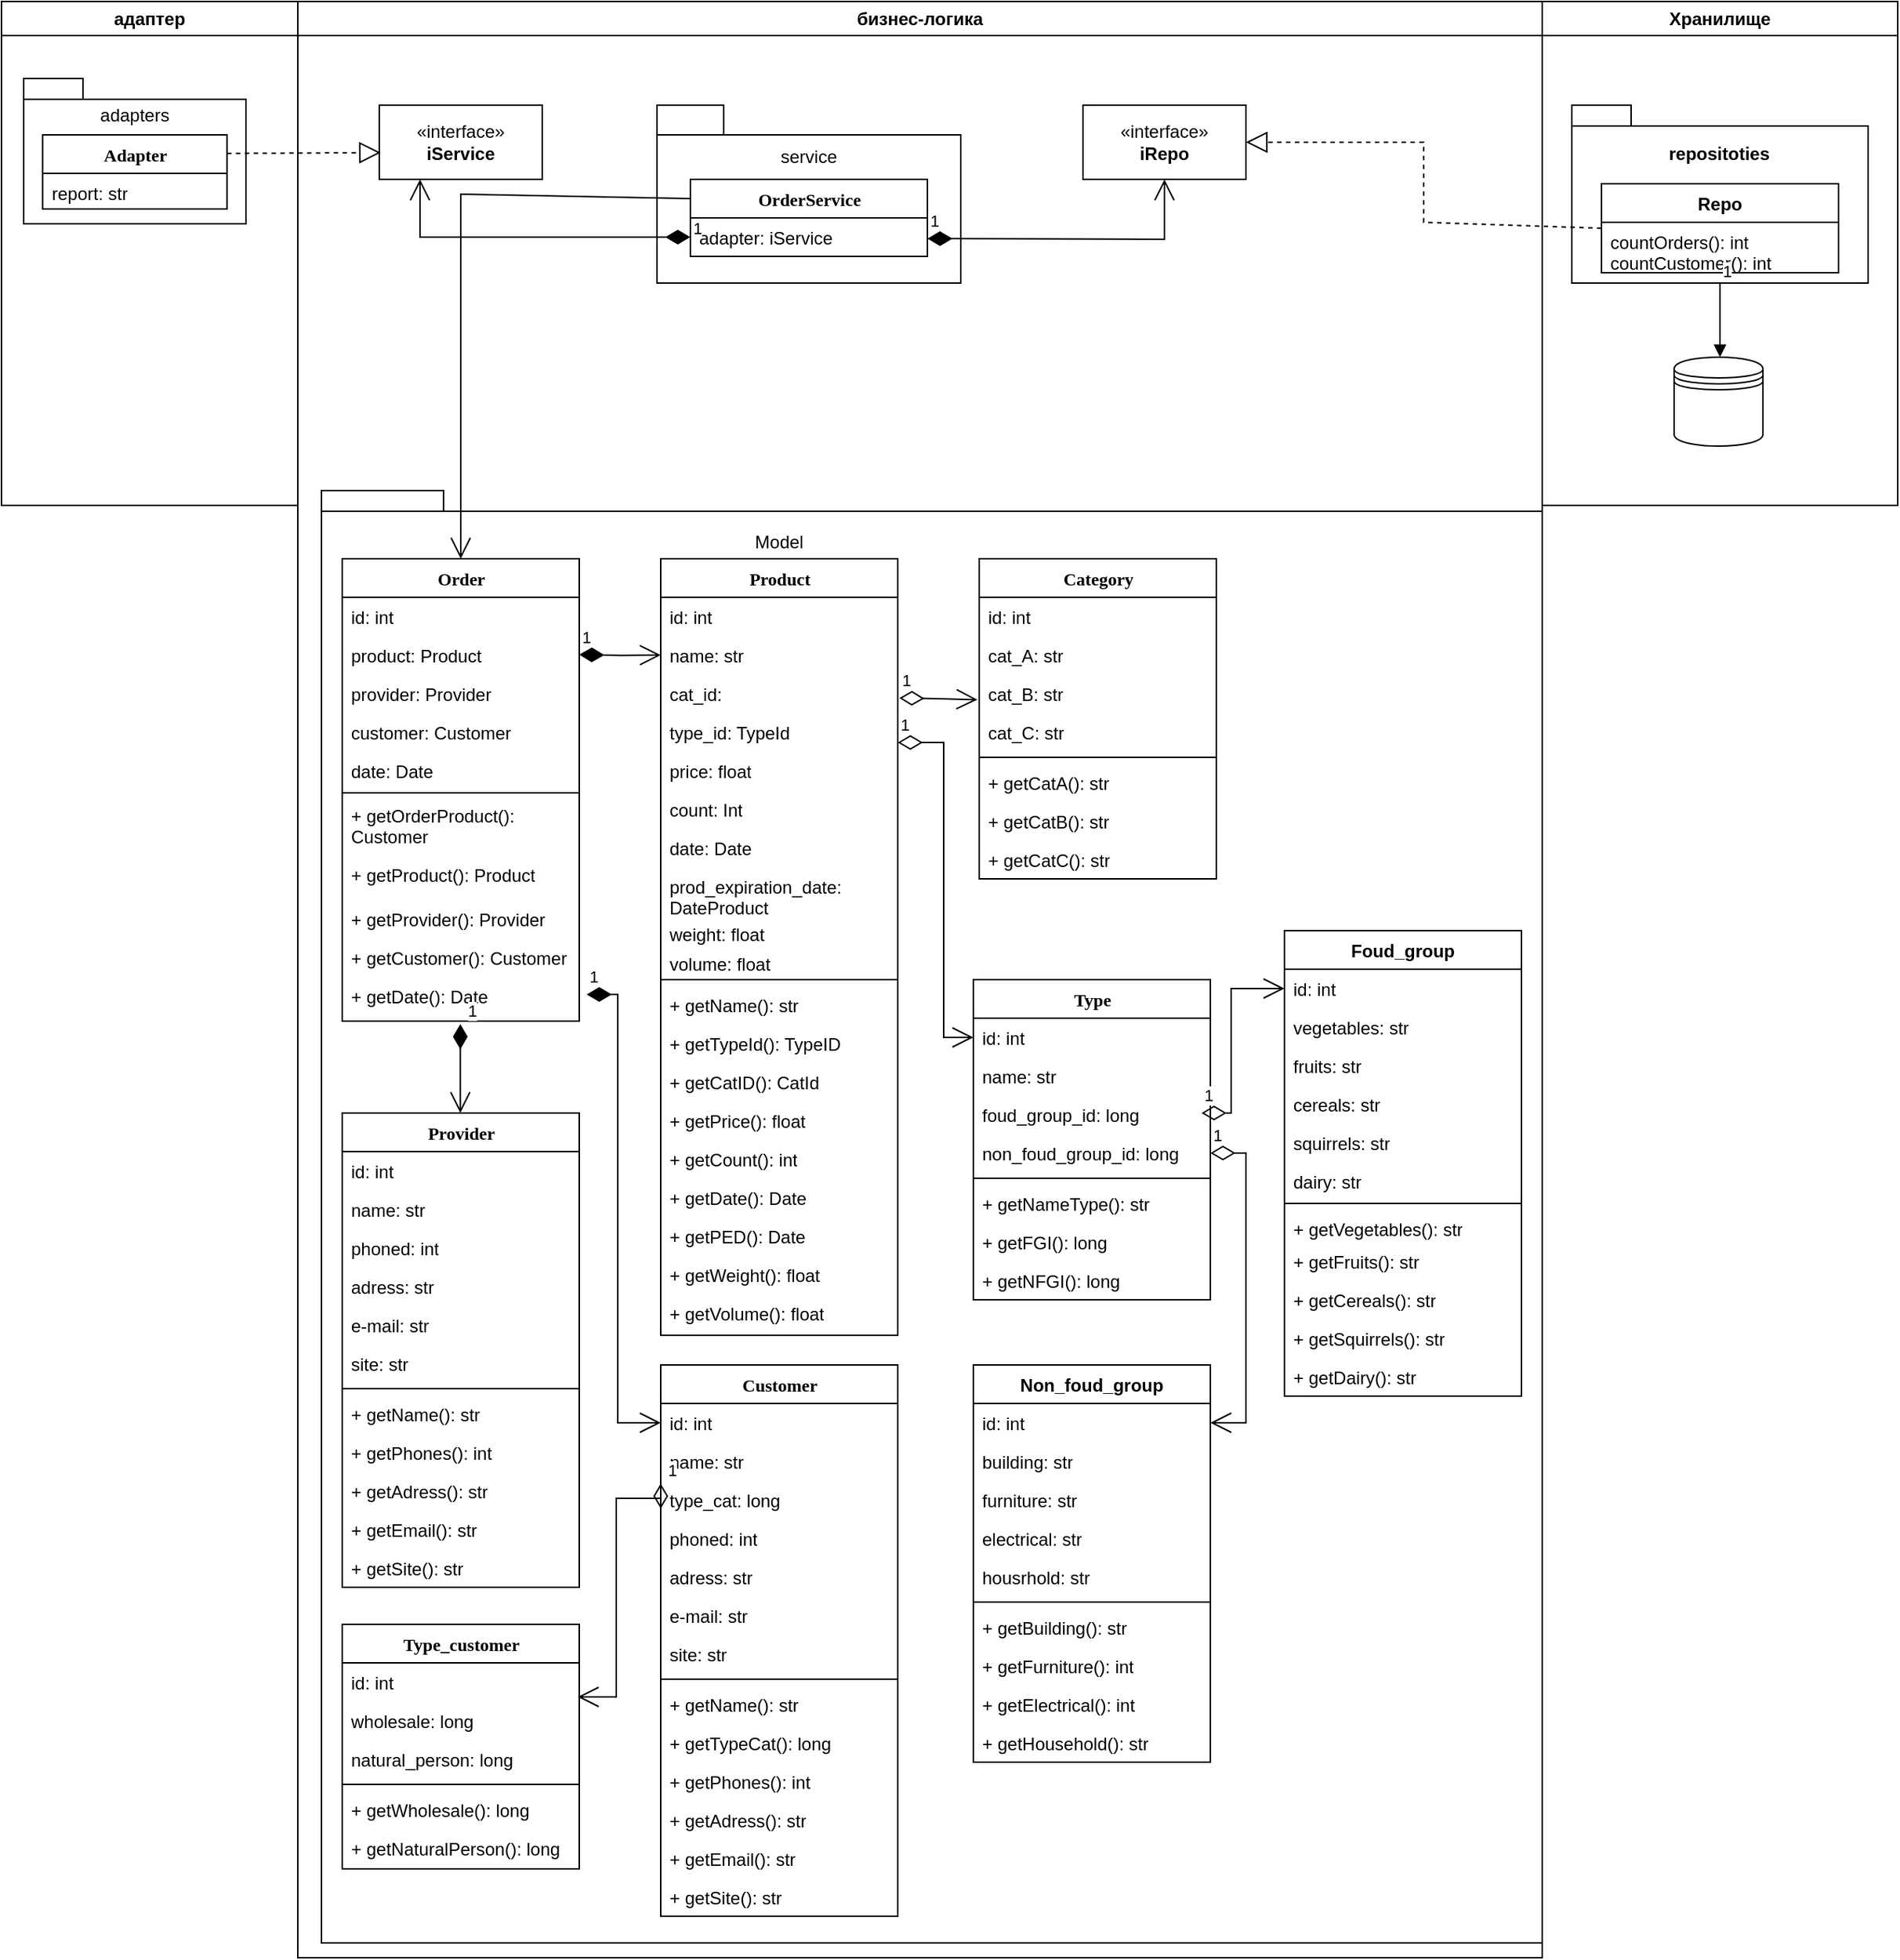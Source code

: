 <mxfile version="21.6.8" type="device">
  <diagram name="Page-1" id="e7e014a7-5840-1c2e-5031-d8a46d1fe8dd">
    <mxGraphModel dx="1674" dy="854" grid="1" gridSize="10" guides="1" tooltips="1" connect="1" arrows="1" fold="1" page="1" pageScale="1" pageWidth="1169" pageHeight="826" background="none" math="0" shadow="0">
      <root>
        <mxCell id="0" />
        <mxCell id="1" parent="0" />
        <mxCell id="3" value="бизнес-логика" style="swimlane;whiteSpace=wrap" parent="1" vertex="1">
          <mxGeometry x="250" y="290" width="840" height="1320" as="geometry" />
        </mxCell>
        <mxCell id="CCDiMU1Xzh_dTcWM6Mec-49" value="" style="shape=folder;fontStyle=1;spacingTop=10;tabWidth=45;tabHeight=20;tabPosition=left;html=1;whiteSpace=wrap;" parent="3" vertex="1">
          <mxGeometry x="242.5" y="70" width="205" height="120" as="geometry" />
        </mxCell>
        <mxCell id="9gTLiZTBdn7CNdjLMfYL-4" value="«interface»&lt;br&gt;&lt;b&gt;iService&lt;/b&gt;" style="html=1;whiteSpace=wrap;" parent="3" vertex="1">
          <mxGeometry x="55" y="70" width="110" height="50" as="geometry" />
        </mxCell>
        <mxCell id="9gTLiZTBdn7CNdjLMfYL-5" value="«interface»&lt;br&gt;&lt;b&gt;iRepo&lt;/b&gt;" style="html=1;whiteSpace=wrap;" parent="3" vertex="1">
          <mxGeometry x="530" y="70" width="110" height="50" as="geometry" />
        </mxCell>
        <mxCell id="9gTLiZTBdn7CNdjLMfYL-6" value="service" style="text;html=1;strokeColor=none;fillColor=none;align=center;verticalAlign=middle;whiteSpace=wrap;rounded=0;" parent="3" vertex="1">
          <mxGeometry x="315" y="90" width="60" height="30" as="geometry" />
        </mxCell>
        <mxCell id="9gTLiZTBdn7CNdjLMfYL-7" value="OrderService" style="swimlane;html=1;fontStyle=1;align=center;verticalAlign=top;childLayout=stackLayout;horizontal=1;startSize=26;horizontalStack=0;resizeParent=1;resizeLast=0;collapsible=1;marginBottom=0;swimlaneFillColor=#ffffff;rounded=0;shadow=0;comic=0;labelBackgroundColor=none;strokeWidth=1;fillColor=none;fontFamily=Verdana;fontSize=12" parent="3" vertex="1">
          <mxGeometry x="265" y="120" width="160" height="52" as="geometry" />
        </mxCell>
        <mxCell id="9gTLiZTBdn7CNdjLMfYL-8" value="adapter: iService" style="text;html=1;strokeColor=none;fillColor=none;align=left;verticalAlign=top;spacingLeft=4;spacingRight=4;whiteSpace=wrap;overflow=hidden;rotatable=0;points=[[0,0.5],[1,0.5]];portConstraint=eastwest;" parent="9gTLiZTBdn7CNdjLMfYL-7" vertex="1">
          <mxGeometry y="26" width="160" height="26" as="geometry" />
        </mxCell>
        <mxCell id="9gTLiZTBdn7CNdjLMfYL-23" value="+ method(type): type" style="text;html=1;strokeColor=none;fillColor=none;align=left;verticalAlign=top;spacingLeft=4;spacingRight=4;whiteSpace=wrap;overflow=hidden;rotatable=0;points=[[0,0.5],[1,0.5]];portConstraint=eastwest;" parent="3" vertex="1">
          <mxGeometry x="130" y="670.0" width="160" height="26" as="geometry" />
        </mxCell>
        <mxCell id="9gTLiZTBdn7CNdjLMfYL-26" value="+ method(type): type" style="text;html=1;strokeColor=none;fillColor=none;align=left;verticalAlign=top;spacingLeft=4;spacingRight=4;whiteSpace=wrap;overflow=hidden;rotatable=0;points=[[0,0.5],[1,0.5]];portConstraint=eastwest;" parent="3" vertex="1">
          <mxGeometry x="242.5" y="680.0" width="160" height="26" as="geometry" />
        </mxCell>
        <mxCell id="9gTLiZTBdn7CNdjLMfYL-33" value="" style="shape=folder;fontStyle=1;spacingTop=10;tabWidth=40;tabHeight=14;tabPosition=left;html=1;whiteSpace=wrap;" parent="3" vertex="1">
          <mxGeometry x="16" y="330" width="824" height="980" as="geometry" />
        </mxCell>
        <mxCell id="9gTLiZTBdn7CNdjLMfYL-34" value="Model" style="text;html=1;strokeColor=none;fillColor=none;align=center;verticalAlign=middle;whiteSpace=wrap;rounded=0;" parent="3" vertex="1">
          <mxGeometry x="295" y="350" width="60" height="30" as="geometry" />
        </mxCell>
        <mxCell id="9gTLiZTBdn7CNdjLMfYL-17" value="Order" style="swimlane;html=1;fontStyle=1;align=center;verticalAlign=top;childLayout=stackLayout;horizontal=1;startSize=26;horizontalStack=0;resizeParent=1;resizeLast=0;collapsible=1;marginBottom=0;swimlaneFillColor=#ffffff;rounded=0;shadow=0;comic=0;labelBackgroundColor=none;strokeWidth=1;fillColor=none;fontFamily=Verdana;fontSize=12" parent="3" vertex="1">
          <mxGeometry x="30" y="376" width="160" height="312" as="geometry" />
        </mxCell>
        <mxCell id="9gTLiZTBdn7CNdjLMfYL-18" value="id: int" style="text;html=1;strokeColor=none;fillColor=none;align=left;verticalAlign=top;spacingLeft=4;spacingRight=4;whiteSpace=wrap;overflow=hidden;rotatable=0;points=[[0,0.5],[1,0.5]];portConstraint=eastwest;" parent="9gTLiZTBdn7CNdjLMfYL-17" vertex="1">
          <mxGeometry y="26" width="160" height="26" as="geometry" />
        </mxCell>
        <mxCell id="9gTLiZTBdn7CNdjLMfYL-19" value="product: Product" style="text;html=1;strokeColor=none;fillColor=none;align=left;verticalAlign=top;spacingLeft=4;spacingRight=4;whiteSpace=wrap;overflow=hidden;rotatable=0;points=[[0,0.5],[1,0.5]];portConstraint=eastwest;" parent="9gTLiZTBdn7CNdjLMfYL-17" vertex="1">
          <mxGeometry y="52" width="160" height="26" as="geometry" />
        </mxCell>
        <mxCell id="9gTLiZTBdn7CNdjLMfYL-20" value="provider: Provider" style="text;html=1;strokeColor=none;fillColor=none;align=left;verticalAlign=top;spacingLeft=4;spacingRight=4;whiteSpace=wrap;overflow=hidden;rotatable=0;points=[[0,0.5],[1,0.5]];portConstraint=eastwest;" parent="9gTLiZTBdn7CNdjLMfYL-17" vertex="1">
          <mxGeometry y="78" width="160" height="26" as="geometry" />
        </mxCell>
        <mxCell id="9gTLiZTBdn7CNdjLMfYL-21" value="customer: Customer" style="text;html=1;strokeColor=none;fillColor=none;align=left;verticalAlign=top;spacingLeft=4;spacingRight=4;whiteSpace=wrap;overflow=hidden;rotatable=0;points=[[0,0.5],[1,0.5]];portConstraint=eastwest;" parent="9gTLiZTBdn7CNdjLMfYL-17" vertex="1">
          <mxGeometry y="104" width="160" height="26" as="geometry" />
        </mxCell>
        <mxCell id="9gTLiZTBdn7CNdjLMfYL-24" value="date: Date" style="text;html=1;strokeColor=none;fillColor=none;align=left;verticalAlign=top;spacingLeft=4;spacingRight=4;whiteSpace=wrap;overflow=hidden;rotatable=0;points=[[0,0.5],[1,0.5]];portConstraint=eastwest;" parent="9gTLiZTBdn7CNdjLMfYL-17" vertex="1">
          <mxGeometry y="130" width="160" height="26" as="geometry" />
        </mxCell>
        <mxCell id="9gTLiZTBdn7CNdjLMfYL-22" value="" style="line;html=1;strokeWidth=1;fillColor=none;align=left;verticalAlign=middle;spacingTop=-1;spacingLeft=3;spacingRight=3;rotatable=0;labelPosition=right;points=[];portConstraint=eastwest;" parent="9gTLiZTBdn7CNdjLMfYL-17" vertex="1">
          <mxGeometry y="156" width="160" height="4" as="geometry" />
        </mxCell>
        <mxCell id="9gTLiZTBdn7CNdjLMfYL-25" value="+ getOrderProduct(): Customer" style="text;html=1;strokeColor=none;fillColor=none;align=left;verticalAlign=top;spacingLeft=4;spacingRight=4;whiteSpace=wrap;overflow=hidden;rotatable=0;points=[[0,0.5],[1,0.5]];portConstraint=eastwest;" parent="9gTLiZTBdn7CNdjLMfYL-17" vertex="1">
          <mxGeometry y="160" width="160" height="40" as="geometry" />
        </mxCell>
        <mxCell id="9gTLiZTBdn7CNdjLMfYL-30" value="+ getProduct(): Product" style="text;html=1;strokeColor=none;fillColor=none;align=left;verticalAlign=top;spacingLeft=4;spacingRight=4;whiteSpace=wrap;overflow=hidden;rotatable=0;points=[[0,0.5],[1,0.5]];portConstraint=eastwest;" parent="9gTLiZTBdn7CNdjLMfYL-17" vertex="1">
          <mxGeometry y="200" width="160" height="30" as="geometry" />
        </mxCell>
        <mxCell id="9gTLiZTBdn7CNdjLMfYL-61" value="+ getProvider(): Provider" style="text;html=1;strokeColor=none;fillColor=none;align=left;verticalAlign=top;spacingLeft=4;spacingRight=4;whiteSpace=wrap;overflow=hidden;rotatable=0;points=[[0,0.5],[1,0.5]];portConstraint=eastwest;" parent="9gTLiZTBdn7CNdjLMfYL-17" vertex="1">
          <mxGeometry y="230" width="160" height="26" as="geometry" />
        </mxCell>
        <mxCell id="9gTLiZTBdn7CNdjLMfYL-28" value="+ getCustomer(): Customer" style="text;html=1;strokeColor=none;fillColor=none;align=left;verticalAlign=top;spacingLeft=4;spacingRight=4;whiteSpace=wrap;overflow=hidden;rotatable=0;points=[[0,0.5],[1,0.5]];portConstraint=eastwest;" parent="9gTLiZTBdn7CNdjLMfYL-17" vertex="1">
          <mxGeometry y="256" width="160" height="26" as="geometry" />
        </mxCell>
        <mxCell id="9gTLiZTBdn7CNdjLMfYL-27" value="+ getDate(): Date" style="text;html=1;strokeColor=none;fillColor=none;align=left;verticalAlign=top;spacingLeft=4;spacingRight=4;whiteSpace=wrap;overflow=hidden;rotatable=0;points=[[0,0.5],[1,0.5]];portConstraint=eastwest;" parent="9gTLiZTBdn7CNdjLMfYL-17" vertex="1">
          <mxGeometry y="282" width="160" height="30" as="geometry" />
        </mxCell>
        <mxCell id="9gTLiZTBdn7CNdjLMfYL-35" value="Product" style="swimlane;html=1;fontStyle=1;align=center;verticalAlign=top;childLayout=stackLayout;horizontal=1;startSize=26;horizontalStack=0;resizeParent=1;resizeLast=0;collapsible=1;marginBottom=0;swimlaneFillColor=#ffffff;rounded=0;shadow=0;comic=0;labelBackgroundColor=none;strokeWidth=1;fillColor=none;fontFamily=Verdana;fontSize=12" parent="3" vertex="1">
          <mxGeometry x="245" y="376" width="160" height="524" as="geometry" />
        </mxCell>
        <mxCell id="9gTLiZTBdn7CNdjLMfYL-36" value="id: int" style="text;html=1;strokeColor=none;fillColor=none;align=left;verticalAlign=top;spacingLeft=4;spacingRight=4;whiteSpace=wrap;overflow=hidden;rotatable=0;points=[[0,0.5],[1,0.5]];portConstraint=eastwest;" parent="9gTLiZTBdn7CNdjLMfYL-35" vertex="1">
          <mxGeometry y="26" width="160" height="26" as="geometry" />
        </mxCell>
        <mxCell id="9gTLiZTBdn7CNdjLMfYL-37" value="name: str" style="text;html=1;strokeColor=none;fillColor=none;align=left;verticalAlign=top;spacingLeft=4;spacingRight=4;whiteSpace=wrap;overflow=hidden;rotatable=0;points=[[0,0.5],[1,0.5]];portConstraint=eastwest;" parent="9gTLiZTBdn7CNdjLMfYL-35" vertex="1">
          <mxGeometry y="52" width="160" height="26" as="geometry" />
        </mxCell>
        <mxCell id="9gTLiZTBdn7CNdjLMfYL-91" value="1" style="endArrow=open;html=1;endSize=12;startArrow=diamondThin;startSize=14;startFill=1;edgeStyle=orthogonalEdgeStyle;align=left;verticalAlign=bottom;rounded=0;entryX=0;entryY=0.5;entryDx=0;entryDy=0;" parent="9gTLiZTBdn7CNdjLMfYL-35" target="9gTLiZTBdn7CNdjLMfYL-37" edge="1">
          <mxGeometry x="-1" y="3" relative="1" as="geometry">
            <mxPoint x="-55" y="64.71" as="sourcePoint" />
            <mxPoint x="-5" y="64" as="targetPoint" />
          </mxGeometry>
        </mxCell>
        <mxCell id="9gTLiZTBdn7CNdjLMfYL-38" value="cat_id:&amp;nbsp;" style="text;html=1;strokeColor=none;fillColor=none;align=left;verticalAlign=top;spacingLeft=4;spacingRight=4;whiteSpace=wrap;overflow=hidden;rotatable=0;points=[[0,0.5],[1,0.5]];portConstraint=eastwest;" parent="9gTLiZTBdn7CNdjLMfYL-35" vertex="1">
          <mxGeometry y="78" width="160" height="26" as="geometry" />
        </mxCell>
        <mxCell id="9gTLiZTBdn7CNdjLMfYL-39" value="type_id: TypeId" style="text;html=1;strokeColor=none;fillColor=none;align=left;verticalAlign=top;spacingLeft=4;spacingRight=4;whiteSpace=wrap;overflow=hidden;rotatable=0;points=[[0,0.5],[1,0.5]];portConstraint=eastwest;" parent="9gTLiZTBdn7CNdjLMfYL-35" vertex="1">
          <mxGeometry y="104" width="160" height="26" as="geometry" />
        </mxCell>
        <mxCell id="9gTLiZTBdn7CNdjLMfYL-53" value="price: float" style="text;html=1;strokeColor=none;fillColor=none;align=left;verticalAlign=top;spacingLeft=4;spacingRight=4;whiteSpace=wrap;overflow=hidden;rotatable=0;points=[[0,0.5],[1,0.5]];portConstraint=eastwest;" parent="9gTLiZTBdn7CNdjLMfYL-35" vertex="1">
          <mxGeometry y="130" width="160" height="26" as="geometry" />
        </mxCell>
        <mxCell id="9gTLiZTBdn7CNdjLMfYL-52" value="count: Int" style="text;html=1;strokeColor=none;fillColor=none;align=left;verticalAlign=top;spacingLeft=4;spacingRight=4;whiteSpace=wrap;overflow=hidden;rotatable=0;points=[[0,0.5],[1,0.5]];portConstraint=eastwest;" parent="9gTLiZTBdn7CNdjLMfYL-35" vertex="1">
          <mxGeometry y="156" width="160" height="26" as="geometry" />
        </mxCell>
        <mxCell id="9gTLiZTBdn7CNdjLMfYL-51" value="date: Date" style="text;html=1;strokeColor=none;fillColor=none;align=left;verticalAlign=top;spacingLeft=4;spacingRight=4;whiteSpace=wrap;overflow=hidden;rotatable=0;points=[[0,0.5],[1,0.5]];portConstraint=eastwest;" parent="9gTLiZTBdn7CNdjLMfYL-35" vertex="1">
          <mxGeometry y="182" width="160" height="26" as="geometry" />
        </mxCell>
        <mxCell id="9gTLiZTBdn7CNdjLMfYL-50" value="prod_expiration_date: DateProduct" style="text;html=1;strokeColor=none;fillColor=none;align=left;verticalAlign=top;spacingLeft=4;spacingRight=4;whiteSpace=wrap;overflow=hidden;rotatable=0;points=[[0,0.5],[1,0.5]];portConstraint=eastwest;" parent="9gTLiZTBdn7CNdjLMfYL-35" vertex="1">
          <mxGeometry y="208" width="160" height="32" as="geometry" />
        </mxCell>
        <mxCell id="9gTLiZTBdn7CNdjLMfYL-49" value="weight: float" style="text;html=1;strokeColor=none;fillColor=none;align=left;verticalAlign=top;spacingLeft=4;spacingRight=4;whiteSpace=wrap;overflow=hidden;rotatable=0;points=[[0,0.5],[1,0.5]];portConstraint=eastwest;" parent="9gTLiZTBdn7CNdjLMfYL-35" vertex="1">
          <mxGeometry y="240" width="160" height="20" as="geometry" />
        </mxCell>
        <mxCell id="9gTLiZTBdn7CNdjLMfYL-48" value="volume: float" style="text;html=1;strokeColor=none;fillColor=none;align=left;verticalAlign=top;spacingLeft=4;spacingRight=4;whiteSpace=wrap;overflow=hidden;rotatable=0;points=[[0,0.5],[1,0.5]];portConstraint=eastwest;" parent="9gTLiZTBdn7CNdjLMfYL-35" vertex="1">
          <mxGeometry y="260" width="160" height="20" as="geometry" />
        </mxCell>
        <mxCell id="9gTLiZTBdn7CNdjLMfYL-40" value="" style="line;html=1;strokeWidth=1;fillColor=none;align=left;verticalAlign=middle;spacingTop=-1;spacingLeft=3;spacingRight=3;rotatable=0;labelPosition=right;points=[];portConstraint=eastwest;" parent="9gTLiZTBdn7CNdjLMfYL-35" vertex="1">
          <mxGeometry y="280" width="160" height="8" as="geometry" />
        </mxCell>
        <mxCell id="9gTLiZTBdn7CNdjLMfYL-47" value="+ getName(): str" style="text;html=1;strokeColor=none;fillColor=none;align=left;verticalAlign=top;spacingLeft=4;spacingRight=4;whiteSpace=wrap;overflow=hidden;rotatable=0;points=[[0,0.5],[1,0.5]];portConstraint=eastwest;" parent="9gTLiZTBdn7CNdjLMfYL-35" vertex="1">
          <mxGeometry y="288" width="160" height="26" as="geometry" />
        </mxCell>
        <mxCell id="9gTLiZTBdn7CNdjLMfYL-46" value="+ getTypeId(): TypeID" style="text;html=1;strokeColor=none;fillColor=none;align=left;verticalAlign=top;spacingLeft=4;spacingRight=4;whiteSpace=wrap;overflow=hidden;rotatable=0;points=[[0,0.5],[1,0.5]];portConstraint=eastwest;" parent="9gTLiZTBdn7CNdjLMfYL-35" vertex="1">
          <mxGeometry y="314" width="160" height="26" as="geometry" />
        </mxCell>
        <mxCell id="9gTLiZTBdn7CNdjLMfYL-66" value="+ getCatID(): CatId" style="text;html=1;strokeColor=none;fillColor=none;align=left;verticalAlign=top;spacingLeft=4;spacingRight=4;whiteSpace=wrap;overflow=hidden;rotatable=0;points=[[0,0.5],[1,0.5]];portConstraint=eastwest;" parent="9gTLiZTBdn7CNdjLMfYL-35" vertex="1">
          <mxGeometry y="340" width="160" height="26" as="geometry" />
        </mxCell>
        <mxCell id="9gTLiZTBdn7CNdjLMfYL-65" value="+ getPrice(): float" style="text;html=1;strokeColor=none;fillColor=none;align=left;verticalAlign=top;spacingLeft=4;spacingRight=4;whiteSpace=wrap;overflow=hidden;rotatable=0;points=[[0,0.5],[1,0.5]];portConstraint=eastwest;" parent="9gTLiZTBdn7CNdjLMfYL-35" vertex="1">
          <mxGeometry y="366" width="160" height="26" as="geometry" />
        </mxCell>
        <mxCell id="9gTLiZTBdn7CNdjLMfYL-64" value="+ getCount(): int" style="text;html=1;strokeColor=none;fillColor=none;align=left;verticalAlign=top;spacingLeft=4;spacingRight=4;whiteSpace=wrap;overflow=hidden;rotatable=0;points=[[0,0.5],[1,0.5]];portConstraint=eastwest;" parent="9gTLiZTBdn7CNdjLMfYL-35" vertex="1">
          <mxGeometry y="392" width="160" height="26" as="geometry" />
        </mxCell>
        <mxCell id="9gTLiZTBdn7CNdjLMfYL-63" value="+ getDate(): Date" style="text;html=1;strokeColor=none;fillColor=none;align=left;verticalAlign=top;spacingLeft=4;spacingRight=4;whiteSpace=wrap;overflow=hidden;rotatable=0;points=[[0,0.5],[1,0.5]];portConstraint=eastwest;" parent="9gTLiZTBdn7CNdjLMfYL-35" vertex="1">
          <mxGeometry y="418" width="160" height="26" as="geometry" />
        </mxCell>
        <mxCell id="9gTLiZTBdn7CNdjLMfYL-62" value="+ getPED(): Date" style="text;html=1;strokeColor=none;fillColor=none;align=left;verticalAlign=top;spacingLeft=4;spacingRight=4;whiteSpace=wrap;overflow=hidden;rotatable=0;points=[[0,0.5],[1,0.5]];portConstraint=eastwest;" parent="9gTLiZTBdn7CNdjLMfYL-35" vertex="1">
          <mxGeometry y="444" width="160" height="26" as="geometry" />
        </mxCell>
        <mxCell id="9gTLiZTBdn7CNdjLMfYL-70" value="+ getWeight(): float" style="text;html=1;strokeColor=none;fillColor=none;align=left;verticalAlign=top;spacingLeft=4;spacingRight=4;whiteSpace=wrap;overflow=hidden;rotatable=0;points=[[0,0.5],[1,0.5]];portConstraint=eastwest;" parent="9gTLiZTBdn7CNdjLMfYL-35" vertex="1">
          <mxGeometry y="470" width="160" height="26" as="geometry" />
        </mxCell>
        <mxCell id="9gTLiZTBdn7CNdjLMfYL-69" value="+ getVolume(): float" style="text;html=1;strokeColor=none;fillColor=none;align=left;verticalAlign=top;spacingLeft=4;spacingRight=4;whiteSpace=wrap;overflow=hidden;rotatable=0;points=[[0,0.5],[1,0.5]];portConstraint=eastwest;" parent="9gTLiZTBdn7CNdjLMfYL-35" vertex="1">
          <mxGeometry y="496" width="160" height="26" as="geometry" />
        </mxCell>
        <mxCell id="9gTLiZTBdn7CNdjLMfYL-45" value="" style="endArrow=open;endFill=1;endSize=12;html=1;rounded=0;entryX=0.5;entryY=0;entryDx=0;entryDy=0;exitX=0;exitY=0.25;exitDx=0;exitDy=0;" parent="3" source="9gTLiZTBdn7CNdjLMfYL-7" target="9gTLiZTBdn7CNdjLMfYL-17" edge="1">
          <mxGeometry width="160" relative="1" as="geometry">
            <mxPoint x="240" y="130" as="sourcePoint" />
            <mxPoint x="240" y="230" as="targetPoint" />
            <Array as="points">
              <mxPoint x="110" y="130" />
            </Array>
          </mxGeometry>
        </mxCell>
        <mxCell id="9gTLiZTBdn7CNdjLMfYL-71" value="Type" style="swimlane;html=1;fontStyle=1;align=center;verticalAlign=top;childLayout=stackLayout;horizontal=1;startSize=26;horizontalStack=0;resizeParent=1;resizeLast=0;collapsible=1;marginBottom=0;swimlaneFillColor=#ffffff;rounded=0;shadow=0;comic=0;labelBackgroundColor=none;strokeWidth=1;fillColor=none;fontFamily=Verdana;fontSize=12" parent="3" vertex="1">
          <mxGeometry x="456" y="660" width="160" height="216" as="geometry" />
        </mxCell>
        <mxCell id="9gTLiZTBdn7CNdjLMfYL-72" value="id: int" style="text;html=1;strokeColor=none;fillColor=none;align=left;verticalAlign=top;spacingLeft=4;spacingRight=4;whiteSpace=wrap;overflow=hidden;rotatable=0;points=[[0,0.5],[1,0.5]];portConstraint=eastwest;" parent="9gTLiZTBdn7CNdjLMfYL-71" vertex="1">
          <mxGeometry y="26" width="160" height="26" as="geometry" />
        </mxCell>
        <mxCell id="9gTLiZTBdn7CNdjLMfYL-73" value="name: str" style="text;html=1;strokeColor=none;fillColor=none;align=left;verticalAlign=top;spacingLeft=4;spacingRight=4;whiteSpace=wrap;overflow=hidden;rotatable=0;points=[[0,0.5],[1,0.5]];portConstraint=eastwest;" parent="9gTLiZTBdn7CNdjLMfYL-71" vertex="1">
          <mxGeometry y="52" width="160" height="26" as="geometry" />
        </mxCell>
        <mxCell id="9gTLiZTBdn7CNdjLMfYL-74" value="foud_group_id: long" style="text;html=1;strokeColor=none;fillColor=none;align=left;verticalAlign=top;spacingLeft=4;spacingRight=4;whiteSpace=wrap;overflow=hidden;rotatable=0;points=[[0,0.5],[1,0.5]];portConstraint=eastwest;" parent="9gTLiZTBdn7CNdjLMfYL-71" vertex="1">
          <mxGeometry y="78" width="160" height="26" as="geometry" />
        </mxCell>
        <mxCell id="9gTLiZTBdn7CNdjLMfYL-75" value="non_foud_group_id: long" style="text;html=1;strokeColor=none;fillColor=none;align=left;verticalAlign=top;spacingLeft=4;spacingRight=4;whiteSpace=wrap;overflow=hidden;rotatable=0;points=[[0,0.5],[1,0.5]];portConstraint=eastwest;" parent="9gTLiZTBdn7CNdjLMfYL-71" vertex="1">
          <mxGeometry y="104" width="160" height="26" as="geometry" />
        </mxCell>
        <mxCell id="9gTLiZTBdn7CNdjLMfYL-76" value="" style="line;html=1;strokeWidth=1;fillColor=none;align=left;verticalAlign=middle;spacingTop=-1;spacingLeft=3;spacingRight=3;rotatable=0;labelPosition=right;points=[];portConstraint=eastwest;" parent="9gTLiZTBdn7CNdjLMfYL-71" vertex="1">
          <mxGeometry y="130" width="160" height="8" as="geometry" />
        </mxCell>
        <mxCell id="9gTLiZTBdn7CNdjLMfYL-78" value="+ getNameType(): str" style="text;html=1;strokeColor=none;fillColor=none;align=left;verticalAlign=top;spacingLeft=4;spacingRight=4;whiteSpace=wrap;overflow=hidden;rotatable=0;points=[[0,0.5],[1,0.5]];portConstraint=eastwest;" parent="9gTLiZTBdn7CNdjLMfYL-71" vertex="1">
          <mxGeometry y="138" width="160" height="26" as="geometry" />
        </mxCell>
        <mxCell id="9gTLiZTBdn7CNdjLMfYL-79" value="+ getFGI(): long" style="text;html=1;strokeColor=none;fillColor=none;align=left;verticalAlign=top;spacingLeft=4;spacingRight=4;whiteSpace=wrap;overflow=hidden;rotatable=0;points=[[0,0.5],[1,0.5]];portConstraint=eastwest;" parent="9gTLiZTBdn7CNdjLMfYL-71" vertex="1">
          <mxGeometry y="164" width="160" height="26" as="geometry" />
        </mxCell>
        <mxCell id="9gTLiZTBdn7CNdjLMfYL-77" value="+ getNFGI(): long" style="text;html=1;strokeColor=none;fillColor=none;align=left;verticalAlign=top;spacingLeft=4;spacingRight=4;whiteSpace=wrap;overflow=hidden;rotatable=0;points=[[0,0.5],[1,0.5]];portConstraint=eastwest;" parent="9gTLiZTBdn7CNdjLMfYL-71" vertex="1">
          <mxGeometry y="190" width="160" height="26" as="geometry" />
        </mxCell>
        <mxCell id="9gTLiZTBdn7CNdjLMfYL-81" value="Category" style="swimlane;html=1;fontStyle=1;align=center;verticalAlign=top;childLayout=stackLayout;horizontal=1;startSize=26;horizontalStack=0;resizeParent=1;resizeLast=0;collapsible=1;marginBottom=0;swimlaneFillColor=#ffffff;rounded=0;shadow=0;comic=0;labelBackgroundColor=none;strokeWidth=1;fillColor=none;fontFamily=Verdana;fontSize=12" parent="3" vertex="1">
          <mxGeometry x="460" y="376" width="160" height="216" as="geometry" />
        </mxCell>
        <mxCell id="9gTLiZTBdn7CNdjLMfYL-82" value="id: int" style="text;html=1;strokeColor=none;fillColor=none;align=left;verticalAlign=top;spacingLeft=4;spacingRight=4;whiteSpace=wrap;overflow=hidden;rotatable=0;points=[[0,0.5],[1,0.5]];portConstraint=eastwest;" parent="9gTLiZTBdn7CNdjLMfYL-81" vertex="1">
          <mxGeometry y="26" width="160" height="26" as="geometry" />
        </mxCell>
        <mxCell id="9gTLiZTBdn7CNdjLMfYL-83" value="cat_A: str" style="text;html=1;strokeColor=none;fillColor=none;align=left;verticalAlign=top;spacingLeft=4;spacingRight=4;whiteSpace=wrap;overflow=hidden;rotatable=0;points=[[0,0.5],[1,0.5]];portConstraint=eastwest;" parent="9gTLiZTBdn7CNdjLMfYL-81" vertex="1">
          <mxGeometry y="52" width="160" height="26" as="geometry" />
        </mxCell>
        <mxCell id="9gTLiZTBdn7CNdjLMfYL-84" value="cat_B: str" style="text;html=1;strokeColor=none;fillColor=none;align=left;verticalAlign=top;spacingLeft=4;spacingRight=4;whiteSpace=wrap;overflow=hidden;rotatable=0;points=[[0,0.5],[1,0.5]];portConstraint=eastwest;" parent="9gTLiZTBdn7CNdjLMfYL-81" vertex="1">
          <mxGeometry y="78" width="160" height="26" as="geometry" />
        </mxCell>
        <mxCell id="9gTLiZTBdn7CNdjLMfYL-150" value="1" style="endArrow=open;html=1;endSize=12;startArrow=diamondThin;startSize=14;startFill=0;edgeStyle=orthogonalEdgeStyle;align=left;verticalAlign=bottom;rounded=0;entryX=-0.008;entryY=0.659;entryDx=0;entryDy=0;entryPerimeter=0;" parent="9gTLiZTBdn7CNdjLMfYL-81" target="9gTLiZTBdn7CNdjLMfYL-84" edge="1">
          <mxGeometry x="-1" y="3" relative="1" as="geometry">
            <mxPoint x="-54" y="94" as="sourcePoint" />
            <mxPoint x="-4" y="94" as="targetPoint" />
          </mxGeometry>
        </mxCell>
        <mxCell id="9gTLiZTBdn7CNdjLMfYL-85" value="cat_C: str" style="text;html=1;strokeColor=none;fillColor=none;align=left;verticalAlign=top;spacingLeft=4;spacingRight=4;whiteSpace=wrap;overflow=hidden;rotatable=0;points=[[0,0.5],[1,0.5]];portConstraint=eastwest;" parent="9gTLiZTBdn7CNdjLMfYL-81" vertex="1">
          <mxGeometry y="104" width="160" height="26" as="geometry" />
        </mxCell>
        <mxCell id="9gTLiZTBdn7CNdjLMfYL-86" value="" style="line;html=1;strokeWidth=1;fillColor=none;align=left;verticalAlign=middle;spacingTop=-1;spacingLeft=3;spacingRight=3;rotatable=0;labelPosition=right;points=[];portConstraint=eastwest;" parent="9gTLiZTBdn7CNdjLMfYL-81" vertex="1">
          <mxGeometry y="130" width="160" height="8" as="geometry" />
        </mxCell>
        <mxCell id="9gTLiZTBdn7CNdjLMfYL-87" value="+ getCatA(): str" style="text;html=1;strokeColor=none;fillColor=none;align=left;verticalAlign=top;spacingLeft=4;spacingRight=4;whiteSpace=wrap;overflow=hidden;rotatable=0;points=[[0,0.5],[1,0.5]];portConstraint=eastwest;" parent="9gTLiZTBdn7CNdjLMfYL-81" vertex="1">
          <mxGeometry y="138" width="160" height="26" as="geometry" />
        </mxCell>
        <mxCell id="9gTLiZTBdn7CNdjLMfYL-89" value="+ getCatB(): str" style="text;html=1;strokeColor=none;fillColor=none;align=left;verticalAlign=top;spacingLeft=4;spacingRight=4;whiteSpace=wrap;overflow=hidden;rotatable=0;points=[[0,0.5],[1,0.5]];portConstraint=eastwest;" parent="9gTLiZTBdn7CNdjLMfYL-81" vertex="1">
          <mxGeometry y="164" width="160" height="26" as="geometry" />
        </mxCell>
        <mxCell id="9gTLiZTBdn7CNdjLMfYL-88" value="+ getCatC(): str" style="text;html=1;strokeColor=none;fillColor=none;align=left;verticalAlign=top;spacingLeft=4;spacingRight=4;whiteSpace=wrap;overflow=hidden;rotatable=0;points=[[0,0.5],[1,0.5]];portConstraint=eastwest;" parent="9gTLiZTBdn7CNdjLMfYL-81" vertex="1">
          <mxGeometry y="190" width="160" height="26" as="geometry" />
        </mxCell>
        <mxCell id="9gTLiZTBdn7CNdjLMfYL-92" value="Provider" style="swimlane;html=1;fontStyle=1;align=center;verticalAlign=top;childLayout=stackLayout;horizontal=1;startSize=26;horizontalStack=0;resizeParent=1;resizeLast=0;collapsible=1;marginBottom=0;swimlaneFillColor=#ffffff;rounded=0;shadow=0;comic=0;labelBackgroundColor=none;strokeWidth=1;fillColor=none;fontFamily=Verdana;fontSize=12" parent="3" vertex="1">
          <mxGeometry x="30" y="750" width="160" height="320" as="geometry" />
        </mxCell>
        <mxCell id="9gTLiZTBdn7CNdjLMfYL-93" value="id: int" style="text;html=1;strokeColor=none;fillColor=none;align=left;verticalAlign=top;spacingLeft=4;spacingRight=4;whiteSpace=wrap;overflow=hidden;rotatable=0;points=[[0,0.5],[1,0.5]];portConstraint=eastwest;" parent="9gTLiZTBdn7CNdjLMfYL-92" vertex="1">
          <mxGeometry y="26" width="160" height="26" as="geometry" />
        </mxCell>
        <mxCell id="9gTLiZTBdn7CNdjLMfYL-94" value="name: str" style="text;html=1;strokeColor=none;fillColor=none;align=left;verticalAlign=top;spacingLeft=4;spacingRight=4;whiteSpace=wrap;overflow=hidden;rotatable=0;points=[[0,0.5],[1,0.5]];portConstraint=eastwest;" parent="9gTLiZTBdn7CNdjLMfYL-92" vertex="1">
          <mxGeometry y="52" width="160" height="26" as="geometry" />
        </mxCell>
        <mxCell id="9gTLiZTBdn7CNdjLMfYL-96" value="phoned: int" style="text;html=1;strokeColor=none;fillColor=none;align=left;verticalAlign=top;spacingLeft=4;spacingRight=4;whiteSpace=wrap;overflow=hidden;rotatable=0;points=[[0,0.5],[1,0.5]];portConstraint=eastwest;" parent="9gTLiZTBdn7CNdjLMfYL-92" vertex="1">
          <mxGeometry y="78" width="160" height="26" as="geometry" />
        </mxCell>
        <mxCell id="9gTLiZTBdn7CNdjLMfYL-97" value="adress: str" style="text;html=1;strokeColor=none;fillColor=none;align=left;verticalAlign=top;spacingLeft=4;spacingRight=4;whiteSpace=wrap;overflow=hidden;rotatable=0;points=[[0,0.5],[1,0.5]];portConstraint=eastwest;" parent="9gTLiZTBdn7CNdjLMfYL-92" vertex="1">
          <mxGeometry y="104" width="160" height="26" as="geometry" />
        </mxCell>
        <mxCell id="9gTLiZTBdn7CNdjLMfYL-99" value="e-mail: str" style="text;html=1;strokeColor=none;fillColor=none;align=left;verticalAlign=top;spacingLeft=4;spacingRight=4;whiteSpace=wrap;overflow=hidden;rotatable=0;points=[[0,0.5],[1,0.5]];portConstraint=eastwest;" parent="9gTLiZTBdn7CNdjLMfYL-92" vertex="1">
          <mxGeometry y="130" width="160" height="26" as="geometry" />
        </mxCell>
        <mxCell id="9gTLiZTBdn7CNdjLMfYL-100" value="site: str" style="text;html=1;strokeColor=none;fillColor=none;align=left;verticalAlign=top;spacingLeft=4;spacingRight=4;whiteSpace=wrap;overflow=hidden;rotatable=0;points=[[0,0.5],[1,0.5]];portConstraint=eastwest;" parent="9gTLiZTBdn7CNdjLMfYL-92" vertex="1">
          <mxGeometry y="156" width="160" height="26" as="geometry" />
        </mxCell>
        <mxCell id="9gTLiZTBdn7CNdjLMfYL-104" value="" style="line;html=1;strokeWidth=1;fillColor=none;align=left;verticalAlign=middle;spacingTop=-1;spacingLeft=3;spacingRight=3;rotatable=0;labelPosition=right;points=[];portConstraint=eastwest;" parent="9gTLiZTBdn7CNdjLMfYL-92" vertex="1">
          <mxGeometry y="182" width="160" height="8" as="geometry" />
        </mxCell>
        <mxCell id="9gTLiZTBdn7CNdjLMfYL-105" value="+ getName(): str" style="text;html=1;strokeColor=none;fillColor=none;align=left;verticalAlign=top;spacingLeft=4;spacingRight=4;whiteSpace=wrap;overflow=hidden;rotatable=0;points=[[0,0.5],[1,0.5]];portConstraint=eastwest;" parent="9gTLiZTBdn7CNdjLMfYL-92" vertex="1">
          <mxGeometry y="190" width="160" height="26" as="geometry" />
        </mxCell>
        <mxCell id="9gTLiZTBdn7CNdjLMfYL-106" value="+ getPhones(): int" style="text;html=1;strokeColor=none;fillColor=none;align=left;verticalAlign=top;spacingLeft=4;spacingRight=4;whiteSpace=wrap;overflow=hidden;rotatable=0;points=[[0,0.5],[1,0.5]];portConstraint=eastwest;" parent="9gTLiZTBdn7CNdjLMfYL-92" vertex="1">
          <mxGeometry y="216" width="160" height="26" as="geometry" />
        </mxCell>
        <mxCell id="9gTLiZTBdn7CNdjLMfYL-107" value="+ getAdress(): str&lt;br&gt;&lt;br&gt;" style="text;html=1;strokeColor=none;fillColor=none;align=left;verticalAlign=top;spacingLeft=4;spacingRight=4;whiteSpace=wrap;overflow=hidden;rotatable=0;points=[[0,0.5],[1,0.5]];portConstraint=eastwest;" parent="9gTLiZTBdn7CNdjLMfYL-92" vertex="1">
          <mxGeometry y="242" width="160" height="26" as="geometry" />
        </mxCell>
        <mxCell id="9gTLiZTBdn7CNdjLMfYL-108" value="+ getEmail(): str" style="text;html=1;strokeColor=none;fillColor=none;align=left;verticalAlign=top;spacingLeft=4;spacingRight=4;whiteSpace=wrap;overflow=hidden;rotatable=0;points=[[0,0.5],[1,0.5]];portConstraint=eastwest;" parent="9gTLiZTBdn7CNdjLMfYL-92" vertex="1">
          <mxGeometry y="268" width="160" height="26" as="geometry" />
        </mxCell>
        <mxCell id="9gTLiZTBdn7CNdjLMfYL-110" value="+ getSite(): str" style="text;html=1;strokeColor=none;fillColor=none;align=left;verticalAlign=top;spacingLeft=4;spacingRight=4;whiteSpace=wrap;overflow=hidden;rotatable=0;points=[[0,0.5],[1,0.5]];portConstraint=eastwest;" parent="9gTLiZTBdn7CNdjLMfYL-92" vertex="1">
          <mxGeometry y="294" width="160" height="26" as="geometry" />
        </mxCell>
        <mxCell id="9gTLiZTBdn7CNdjLMfYL-114" value="Customer" style="swimlane;html=1;fontStyle=1;align=center;verticalAlign=top;childLayout=stackLayout;horizontal=1;startSize=26;horizontalStack=0;resizeParent=1;resizeLast=0;collapsible=1;marginBottom=0;swimlaneFillColor=#ffffff;rounded=0;shadow=0;comic=0;labelBackgroundColor=none;strokeWidth=1;fillColor=none;fontFamily=Verdana;fontSize=12" parent="3" vertex="1">
          <mxGeometry x="245" y="920" width="160" height="372" as="geometry" />
        </mxCell>
        <mxCell id="9gTLiZTBdn7CNdjLMfYL-115" value="id: int" style="text;html=1;strokeColor=none;fillColor=none;align=left;verticalAlign=top;spacingLeft=4;spacingRight=4;whiteSpace=wrap;overflow=hidden;rotatable=0;points=[[0,0.5],[1,0.5]];portConstraint=eastwest;" parent="9gTLiZTBdn7CNdjLMfYL-114" vertex="1">
          <mxGeometry y="26" width="160" height="26" as="geometry" />
        </mxCell>
        <mxCell id="9gTLiZTBdn7CNdjLMfYL-116" value="name: str" style="text;html=1;strokeColor=none;fillColor=none;align=left;verticalAlign=top;spacingLeft=4;spacingRight=4;whiteSpace=wrap;overflow=hidden;rotatable=0;points=[[0,0.5],[1,0.5]];portConstraint=eastwest;" parent="9gTLiZTBdn7CNdjLMfYL-114" vertex="1">
          <mxGeometry y="52" width="160" height="26" as="geometry" />
        </mxCell>
        <mxCell id="9gTLiZTBdn7CNdjLMfYL-128" value="type_cat: long" style="text;html=1;strokeColor=none;fillColor=none;align=left;verticalAlign=top;spacingLeft=4;spacingRight=4;whiteSpace=wrap;overflow=hidden;rotatable=0;points=[[0,0.5],[1,0.5]];portConstraint=eastwest;" parent="9gTLiZTBdn7CNdjLMfYL-114" vertex="1">
          <mxGeometry y="78" width="160" height="26" as="geometry" />
        </mxCell>
        <mxCell id="9gTLiZTBdn7CNdjLMfYL-117" value="phoned: int" style="text;html=1;strokeColor=none;fillColor=none;align=left;verticalAlign=top;spacingLeft=4;spacingRight=4;whiteSpace=wrap;overflow=hidden;rotatable=0;points=[[0,0.5],[1,0.5]];portConstraint=eastwest;" parent="9gTLiZTBdn7CNdjLMfYL-114" vertex="1">
          <mxGeometry y="104" width="160" height="26" as="geometry" />
        </mxCell>
        <mxCell id="9gTLiZTBdn7CNdjLMfYL-118" value="adress: str" style="text;html=1;strokeColor=none;fillColor=none;align=left;verticalAlign=top;spacingLeft=4;spacingRight=4;whiteSpace=wrap;overflow=hidden;rotatable=0;points=[[0,0.5],[1,0.5]];portConstraint=eastwest;" parent="9gTLiZTBdn7CNdjLMfYL-114" vertex="1">
          <mxGeometry y="130" width="160" height="26" as="geometry" />
        </mxCell>
        <mxCell id="9gTLiZTBdn7CNdjLMfYL-119" value="e-mail: str" style="text;html=1;strokeColor=none;fillColor=none;align=left;verticalAlign=top;spacingLeft=4;spacingRight=4;whiteSpace=wrap;overflow=hidden;rotatable=0;points=[[0,0.5],[1,0.5]];portConstraint=eastwest;" parent="9gTLiZTBdn7CNdjLMfYL-114" vertex="1">
          <mxGeometry y="156" width="160" height="26" as="geometry" />
        </mxCell>
        <mxCell id="9gTLiZTBdn7CNdjLMfYL-120" value="site: str" style="text;html=1;strokeColor=none;fillColor=none;align=left;verticalAlign=top;spacingLeft=4;spacingRight=4;whiteSpace=wrap;overflow=hidden;rotatable=0;points=[[0,0.5],[1,0.5]];portConstraint=eastwest;" parent="9gTLiZTBdn7CNdjLMfYL-114" vertex="1">
          <mxGeometry y="182" width="160" height="26" as="geometry" />
        </mxCell>
        <mxCell id="9gTLiZTBdn7CNdjLMfYL-121" value="" style="line;html=1;strokeWidth=1;fillColor=none;align=left;verticalAlign=middle;spacingTop=-1;spacingLeft=3;spacingRight=3;rotatable=0;labelPosition=right;points=[];portConstraint=eastwest;" parent="9gTLiZTBdn7CNdjLMfYL-114" vertex="1">
          <mxGeometry y="208" width="160" height="8" as="geometry" />
        </mxCell>
        <mxCell id="9gTLiZTBdn7CNdjLMfYL-122" value="+ getName(): str" style="text;html=1;strokeColor=none;fillColor=none;align=left;verticalAlign=top;spacingLeft=4;spacingRight=4;whiteSpace=wrap;overflow=hidden;rotatable=0;points=[[0,0.5],[1,0.5]];portConstraint=eastwest;" parent="9gTLiZTBdn7CNdjLMfYL-114" vertex="1">
          <mxGeometry y="216" width="160" height="26" as="geometry" />
        </mxCell>
        <mxCell id="9gTLiZTBdn7CNdjLMfYL-129" value="+ getTypeCat(): long" style="text;html=1;strokeColor=none;fillColor=none;align=left;verticalAlign=top;spacingLeft=4;spacingRight=4;whiteSpace=wrap;overflow=hidden;rotatable=0;points=[[0,0.5],[1,0.5]];portConstraint=eastwest;" parent="9gTLiZTBdn7CNdjLMfYL-114" vertex="1">
          <mxGeometry y="242" width="160" height="26" as="geometry" />
        </mxCell>
        <mxCell id="9gTLiZTBdn7CNdjLMfYL-123" value="+ getPhones(): int" style="text;html=1;strokeColor=none;fillColor=none;align=left;verticalAlign=top;spacingLeft=4;spacingRight=4;whiteSpace=wrap;overflow=hidden;rotatable=0;points=[[0,0.5],[1,0.5]];portConstraint=eastwest;" parent="9gTLiZTBdn7CNdjLMfYL-114" vertex="1">
          <mxGeometry y="268" width="160" height="26" as="geometry" />
        </mxCell>
        <mxCell id="9gTLiZTBdn7CNdjLMfYL-124" value="+ getAdress(): str&lt;br&gt;&lt;br&gt;" style="text;html=1;strokeColor=none;fillColor=none;align=left;verticalAlign=top;spacingLeft=4;spacingRight=4;whiteSpace=wrap;overflow=hidden;rotatable=0;points=[[0,0.5],[1,0.5]];portConstraint=eastwest;" parent="9gTLiZTBdn7CNdjLMfYL-114" vertex="1">
          <mxGeometry y="294" width="160" height="26" as="geometry" />
        </mxCell>
        <mxCell id="9gTLiZTBdn7CNdjLMfYL-125" value="+ getEmail(): str" style="text;html=1;strokeColor=none;fillColor=none;align=left;verticalAlign=top;spacingLeft=4;spacingRight=4;whiteSpace=wrap;overflow=hidden;rotatable=0;points=[[0,0.5],[1,0.5]];portConstraint=eastwest;" parent="9gTLiZTBdn7CNdjLMfYL-114" vertex="1">
          <mxGeometry y="320" width="160" height="26" as="geometry" />
        </mxCell>
        <mxCell id="9gTLiZTBdn7CNdjLMfYL-127" value="+ getSite(): str" style="text;html=1;strokeColor=none;fillColor=none;align=left;verticalAlign=top;spacingLeft=4;spacingRight=4;whiteSpace=wrap;overflow=hidden;rotatable=0;points=[[0,0.5],[1,0.5]];portConstraint=eastwest;" parent="9gTLiZTBdn7CNdjLMfYL-114" vertex="1">
          <mxGeometry y="346" width="160" height="26" as="geometry" />
        </mxCell>
        <mxCell id="9gTLiZTBdn7CNdjLMfYL-133" value="1" style="endArrow=open;html=1;endSize=12;startArrow=diamondThin;startSize=14;startFill=1;edgeStyle=orthogonalEdgeStyle;align=left;verticalAlign=bottom;rounded=0;" parent="3" edge="1">
          <mxGeometry x="-1" y="3" relative="1" as="geometry">
            <mxPoint x="109.71" y="690" as="sourcePoint" />
            <mxPoint x="109.71" y="750" as="targetPoint" />
          </mxGeometry>
        </mxCell>
        <mxCell id="9gTLiZTBdn7CNdjLMfYL-134" value="1" style="endArrow=open;html=1;endSize=12;startArrow=diamondThin;startSize=14;startFill=1;edgeStyle=orthogonalEdgeStyle;align=left;verticalAlign=bottom;rounded=0;entryX=0;entryY=0.5;entryDx=0;entryDy=0;" parent="3" target="9gTLiZTBdn7CNdjLMfYL-115" edge="1">
          <mxGeometry x="-1" y="3" relative="1" as="geometry">
            <mxPoint x="195" y="670" as="sourcePoint" />
            <mxPoint x="295" y="670" as="targetPoint" />
            <Array as="points">
              <mxPoint x="216" y="670" />
              <mxPoint x="216" y="959" />
            </Array>
          </mxGeometry>
        </mxCell>
        <mxCell id="9gTLiZTBdn7CNdjLMfYL-135" value="Type_customer" style="swimlane;html=1;fontStyle=1;align=center;verticalAlign=top;childLayout=stackLayout;horizontal=1;startSize=26;horizontalStack=0;resizeParent=1;resizeLast=0;collapsible=1;marginBottom=0;swimlaneFillColor=#ffffff;rounded=0;shadow=0;comic=0;labelBackgroundColor=none;strokeWidth=1;fillColor=none;fontFamily=Verdana;fontSize=12" parent="3" vertex="1">
          <mxGeometry x="30" y="1095" width="160" height="165" as="geometry" />
        </mxCell>
        <mxCell id="9gTLiZTBdn7CNdjLMfYL-136" value="id: int" style="text;html=1;strokeColor=none;fillColor=none;align=left;verticalAlign=top;spacingLeft=4;spacingRight=4;whiteSpace=wrap;overflow=hidden;rotatable=0;points=[[0,0.5],[1,0.5]];portConstraint=eastwest;" parent="9gTLiZTBdn7CNdjLMfYL-135" vertex="1">
          <mxGeometry y="26" width="160" height="26" as="geometry" />
        </mxCell>
        <mxCell id="9gTLiZTBdn7CNdjLMfYL-137" value="wholesale: long" style="text;html=1;strokeColor=none;fillColor=none;align=left;verticalAlign=top;spacingLeft=4;spacingRight=4;whiteSpace=wrap;overflow=hidden;rotatable=0;points=[[0,0.5],[1,0.5]];portConstraint=eastwest;" parent="9gTLiZTBdn7CNdjLMfYL-135" vertex="1">
          <mxGeometry y="52" width="160" height="26" as="geometry" />
        </mxCell>
        <mxCell id="9gTLiZTBdn7CNdjLMfYL-138" value="natural_person: long" style="text;html=1;strokeColor=none;fillColor=none;align=left;verticalAlign=top;spacingLeft=4;spacingRight=4;whiteSpace=wrap;overflow=hidden;rotatable=0;points=[[0,0.5],[1,0.5]];portConstraint=eastwest;" parent="9gTLiZTBdn7CNdjLMfYL-135" vertex="1">
          <mxGeometry y="78" width="160" height="26" as="geometry" />
        </mxCell>
        <mxCell id="9gTLiZTBdn7CNdjLMfYL-140" value="" style="line;html=1;strokeWidth=1;fillColor=none;align=left;verticalAlign=middle;spacingTop=-1;spacingLeft=3;spacingRight=3;rotatable=0;labelPosition=right;points=[];portConstraint=eastwest;" parent="9gTLiZTBdn7CNdjLMfYL-135" vertex="1">
          <mxGeometry y="104" width="160" height="8" as="geometry" />
        </mxCell>
        <mxCell id="9gTLiZTBdn7CNdjLMfYL-144" value="+ getWholesale(): long" style="text;html=1;strokeColor=none;fillColor=none;align=left;verticalAlign=top;spacingLeft=4;spacingRight=4;whiteSpace=wrap;overflow=hidden;rotatable=0;points=[[0,0.5],[1,0.5]];portConstraint=eastwest;" parent="9gTLiZTBdn7CNdjLMfYL-135" vertex="1">
          <mxGeometry y="112" width="160" height="26" as="geometry" />
        </mxCell>
        <mxCell id="9gTLiZTBdn7CNdjLMfYL-143" value="+ getNaturalPerson(): long" style="text;html=1;strokeColor=none;fillColor=none;align=left;verticalAlign=top;spacingLeft=4;spacingRight=4;whiteSpace=wrap;overflow=hidden;rotatable=0;points=[[0,0.5],[1,0.5]];portConstraint=eastwest;" parent="9gTLiZTBdn7CNdjLMfYL-135" vertex="1">
          <mxGeometry y="138" width="160" height="26" as="geometry" />
        </mxCell>
        <mxCell id="9gTLiZTBdn7CNdjLMfYL-146" value="1" style="endArrow=open;html=1;endSize=12;startArrow=diamondThin;startSize=14;startFill=0;edgeStyle=orthogonalEdgeStyle;align=left;verticalAlign=bottom;rounded=0;entryX=1;entryY=0.5;entryDx=0;entryDy=0;" parent="3" edge="1">
          <mxGeometry x="-1" y="3" relative="1" as="geometry">
            <mxPoint x="244.97" y="1000" as="sourcePoint" />
            <mxPoint x="188.97" y="1144" as="targetPoint" />
            <Array as="points">
              <mxPoint x="245" y="1010" />
              <mxPoint x="215" y="1010" />
              <mxPoint x="215" y="1144" />
            </Array>
          </mxGeometry>
        </mxCell>
        <mxCell id="9gTLiZTBdn7CNdjLMfYL-151" value="1" style="endArrow=open;html=1;endSize=12;startArrow=diamondThin;startSize=14;startFill=0;edgeStyle=orthogonalEdgeStyle;align=left;verticalAlign=bottom;rounded=0;entryX=0;entryY=0.5;entryDx=0;entryDy=0;" parent="3" target="9gTLiZTBdn7CNdjLMfYL-72" edge="1">
          <mxGeometry x="-1" y="3" relative="1" as="geometry">
            <mxPoint x="405" y="500" as="sourcePoint" />
            <mxPoint x="565" y="500" as="targetPoint" />
            <Array as="points">
              <mxPoint x="436" y="500" />
              <mxPoint x="436" y="699" />
            </Array>
          </mxGeometry>
        </mxCell>
        <mxCell id="0Iuhs3s_fjSf0ytNmCYp-25" value="Non_foud_group" style="swimlane;fontStyle=1;align=center;verticalAlign=top;childLayout=stackLayout;horizontal=1;startSize=26;horizontalStack=0;resizeParent=1;resizeParentMax=0;resizeLast=0;collapsible=1;marginBottom=0;whiteSpace=wrap;html=1;" parent="3" vertex="1">
          <mxGeometry x="456" y="920" width="160" height="268" as="geometry" />
        </mxCell>
        <mxCell id="0Iuhs3s_fjSf0ytNmCYp-26" value="id: int" style="text;strokeColor=none;fillColor=none;align=left;verticalAlign=top;spacingLeft=4;spacingRight=4;overflow=hidden;rotatable=0;points=[[0,0.5],[1,0.5]];portConstraint=eastwest;whiteSpace=wrap;html=1;" parent="0Iuhs3s_fjSf0ytNmCYp-25" vertex="1">
          <mxGeometry y="26" width="160" height="26" as="geometry" />
        </mxCell>
        <mxCell id="0Iuhs3s_fjSf0ytNmCYp-155" value="building: str" style="text;strokeColor=none;fillColor=none;align=left;verticalAlign=top;spacingLeft=4;spacingRight=4;overflow=hidden;rotatable=0;points=[[0,0.5],[1,0.5]];portConstraint=eastwest;whiteSpace=wrap;html=1;" parent="0Iuhs3s_fjSf0ytNmCYp-25" vertex="1">
          <mxGeometry y="52" width="160" height="26" as="geometry" />
        </mxCell>
        <mxCell id="0Iuhs3s_fjSf0ytNmCYp-153" value="furniture: str" style="text;strokeColor=none;fillColor=none;align=left;verticalAlign=top;spacingLeft=4;spacingRight=4;overflow=hidden;rotatable=0;points=[[0,0.5],[1,0.5]];portConstraint=eastwest;whiteSpace=wrap;html=1;" parent="0Iuhs3s_fjSf0ytNmCYp-25" vertex="1">
          <mxGeometry y="78" width="160" height="26" as="geometry" />
        </mxCell>
        <mxCell id="0Iuhs3s_fjSf0ytNmCYp-150" value="electrical: str" style="text;strokeColor=none;fillColor=none;align=left;verticalAlign=top;spacingLeft=4;spacingRight=4;overflow=hidden;rotatable=0;points=[[0,0.5],[1,0.5]];portConstraint=eastwest;whiteSpace=wrap;html=1;" parent="0Iuhs3s_fjSf0ytNmCYp-25" vertex="1">
          <mxGeometry y="104" width="160" height="26" as="geometry" />
        </mxCell>
        <mxCell id="0Iuhs3s_fjSf0ytNmCYp-28" value="housrhold: str" style="text;strokeColor=none;fillColor=none;align=left;verticalAlign=top;spacingLeft=4;spacingRight=4;overflow=hidden;rotatable=0;points=[[0,0.5],[1,0.5]];portConstraint=eastwest;whiteSpace=wrap;html=1;" parent="0Iuhs3s_fjSf0ytNmCYp-25" vertex="1">
          <mxGeometry y="130" width="160" height="26" as="geometry" />
        </mxCell>
        <mxCell id="0Iuhs3s_fjSf0ytNmCYp-27" value="" style="line;strokeWidth=1;fillColor=none;align=left;verticalAlign=middle;spacingTop=-1;spacingLeft=3;spacingRight=3;rotatable=0;labelPosition=right;points=[];portConstraint=eastwest;strokeColor=inherit;" parent="0Iuhs3s_fjSf0ytNmCYp-25" vertex="1">
          <mxGeometry y="156" width="160" height="8" as="geometry" />
        </mxCell>
        <mxCell id="0Iuhs3s_fjSf0ytNmCYp-154" value="+ getBuilding(): str" style="text;strokeColor=none;fillColor=none;align=left;verticalAlign=top;spacingLeft=4;spacingRight=4;overflow=hidden;rotatable=0;points=[[0,0.5],[1,0.5]];portConstraint=eastwest;whiteSpace=wrap;html=1;" parent="0Iuhs3s_fjSf0ytNmCYp-25" vertex="1">
          <mxGeometry y="164" width="160" height="26" as="geometry" />
        </mxCell>
        <mxCell id="0Iuhs3s_fjSf0ytNmCYp-156" value="+ getFurniture(): int" style="text;strokeColor=none;fillColor=none;align=left;verticalAlign=top;spacingLeft=4;spacingRight=4;overflow=hidden;rotatable=0;points=[[0,0.5],[1,0.5]];portConstraint=eastwest;whiteSpace=wrap;html=1;" parent="0Iuhs3s_fjSf0ytNmCYp-25" vertex="1">
          <mxGeometry y="190" width="160" height="26" as="geometry" />
        </mxCell>
        <mxCell id="0Iuhs3s_fjSf0ytNmCYp-152" value="+ getElectrical(): int" style="text;strokeColor=none;fillColor=none;align=left;verticalAlign=top;spacingLeft=4;spacingRight=4;overflow=hidden;rotatable=0;points=[[0,0.5],[1,0.5]];portConstraint=eastwest;whiteSpace=wrap;html=1;" parent="0Iuhs3s_fjSf0ytNmCYp-25" vertex="1">
          <mxGeometry y="216" width="160" height="26" as="geometry" />
        </mxCell>
        <mxCell id="0Iuhs3s_fjSf0ytNmCYp-157" value="+ getHousehold(): str" style="text;strokeColor=none;fillColor=none;align=left;verticalAlign=top;spacingLeft=4;spacingRight=4;overflow=hidden;rotatable=0;points=[[0,0.5],[1,0.5]];portConstraint=eastwest;whiteSpace=wrap;html=1;" parent="0Iuhs3s_fjSf0ytNmCYp-25" vertex="1">
          <mxGeometry y="242" width="160" height="26" as="geometry" />
        </mxCell>
        <mxCell id="0Iuhs3s_fjSf0ytNmCYp-19" value="Foud_group" style="swimlane;fontStyle=1;align=center;verticalAlign=top;childLayout=stackLayout;horizontal=1;startSize=26;horizontalStack=0;resizeParent=1;resizeParentMax=0;resizeLast=0;collapsible=1;marginBottom=0;whiteSpace=wrap;html=1;" parent="3" vertex="1">
          <mxGeometry x="666" y="627" width="160" height="314" as="geometry" />
        </mxCell>
        <mxCell id="0Iuhs3s_fjSf0ytNmCYp-5" value="id: int" style="text;strokeColor=none;fillColor=none;align=left;verticalAlign=top;spacingLeft=4;spacingRight=4;overflow=hidden;rotatable=0;points=[[0,0.5],[1,0.5]];portConstraint=eastwest;whiteSpace=wrap;html=1;" parent="0Iuhs3s_fjSf0ytNmCYp-19" vertex="1">
          <mxGeometry y="26" width="160" height="26" as="geometry" />
        </mxCell>
        <mxCell id="0Iuhs3s_fjSf0ytNmCYp-8" value="vegetables: str" style="text;strokeColor=none;fillColor=none;align=left;verticalAlign=top;spacingLeft=4;spacingRight=4;overflow=hidden;rotatable=0;points=[[0,0.5],[1,0.5]];portConstraint=eastwest;whiteSpace=wrap;html=1;" parent="0Iuhs3s_fjSf0ytNmCYp-19" vertex="1">
          <mxGeometry y="52" width="160" height="26" as="geometry" />
        </mxCell>
        <mxCell id="0Iuhs3s_fjSf0ytNmCYp-10" value="fruits: str" style="text;strokeColor=none;fillColor=none;align=left;verticalAlign=top;spacingLeft=4;spacingRight=4;overflow=hidden;rotatable=0;points=[[0,0.5],[1,0.5]];portConstraint=eastwest;whiteSpace=wrap;html=1;" parent="0Iuhs3s_fjSf0ytNmCYp-19" vertex="1">
          <mxGeometry y="78" width="160" height="26" as="geometry" />
        </mxCell>
        <mxCell id="0Iuhs3s_fjSf0ytNmCYp-11" value="cereals: str" style="text;strokeColor=none;fillColor=none;align=left;verticalAlign=top;spacingLeft=4;spacingRight=4;overflow=hidden;rotatable=0;points=[[0,0.5],[1,0.5]];portConstraint=eastwest;whiteSpace=wrap;html=1;" parent="0Iuhs3s_fjSf0ytNmCYp-19" vertex="1">
          <mxGeometry y="104" width="160" height="26" as="geometry" />
        </mxCell>
        <mxCell id="0Iuhs3s_fjSf0ytNmCYp-9" value="squirrels: str" style="text;strokeColor=none;fillColor=none;align=left;verticalAlign=top;spacingLeft=4;spacingRight=4;overflow=hidden;rotatable=0;points=[[0,0.5],[1,0.5]];portConstraint=eastwest;whiteSpace=wrap;html=1;" parent="0Iuhs3s_fjSf0ytNmCYp-19" vertex="1">
          <mxGeometry y="130" width="160" height="26" as="geometry" />
        </mxCell>
        <mxCell id="0Iuhs3s_fjSf0ytNmCYp-7" value="dairy: str" style="text;strokeColor=none;fillColor=none;align=left;verticalAlign=top;spacingLeft=4;spacingRight=4;overflow=hidden;rotatable=0;points=[[0,0.5],[1,0.5]];portConstraint=eastwest;whiteSpace=wrap;html=1;" parent="0Iuhs3s_fjSf0ytNmCYp-19" vertex="1">
          <mxGeometry y="156" width="160" height="24" as="geometry" />
        </mxCell>
        <mxCell id="0Iuhs3s_fjSf0ytNmCYp-21" value="" style="line;strokeWidth=1;fillColor=none;align=left;verticalAlign=middle;spacingTop=-1;spacingLeft=3;spacingRight=3;rotatable=0;labelPosition=right;points=[];portConstraint=eastwest;strokeColor=inherit;" parent="0Iuhs3s_fjSf0ytNmCYp-19" vertex="1">
          <mxGeometry y="180" width="160" height="8" as="geometry" />
        </mxCell>
        <mxCell id="0Iuhs3s_fjSf0ytNmCYp-14" value="+ getVegetables(): str" style="text;strokeColor=none;fillColor=none;align=left;verticalAlign=top;spacingLeft=4;spacingRight=4;overflow=hidden;rotatable=0;points=[[0,0.5],[1,0.5]];portConstraint=eastwest;whiteSpace=wrap;html=1;" parent="0Iuhs3s_fjSf0ytNmCYp-19" vertex="1">
          <mxGeometry y="188" width="160" height="22" as="geometry" />
        </mxCell>
        <mxCell id="0Iuhs3s_fjSf0ytNmCYp-15" value="+ getFruits(): str" style="text;strokeColor=none;fillColor=none;align=left;verticalAlign=top;spacingLeft=4;spacingRight=4;overflow=hidden;rotatable=0;points=[[0,0.5],[1,0.5]];portConstraint=eastwest;whiteSpace=wrap;html=1;" parent="0Iuhs3s_fjSf0ytNmCYp-19" vertex="1">
          <mxGeometry y="210" width="160" height="26" as="geometry" />
        </mxCell>
        <mxCell id="0Iuhs3s_fjSf0ytNmCYp-12" value="+ getCereals(): str" style="text;strokeColor=none;fillColor=none;align=left;verticalAlign=top;spacingLeft=4;spacingRight=4;overflow=hidden;rotatable=0;points=[[0,0.5],[1,0.5]];portConstraint=eastwest;whiteSpace=wrap;html=1;" parent="0Iuhs3s_fjSf0ytNmCYp-19" vertex="1">
          <mxGeometry y="236" width="160" height="26" as="geometry" />
        </mxCell>
        <mxCell id="0Iuhs3s_fjSf0ytNmCYp-17" value="+ getSquirrels(): str" style="text;strokeColor=none;fillColor=none;align=left;verticalAlign=top;spacingLeft=4;spacingRight=4;overflow=hidden;rotatable=0;points=[[0,0.5],[1,0.5]];portConstraint=eastwest;whiteSpace=wrap;html=1;" parent="0Iuhs3s_fjSf0ytNmCYp-19" vertex="1">
          <mxGeometry y="262" width="160" height="26" as="geometry" />
        </mxCell>
        <mxCell id="0Iuhs3s_fjSf0ytNmCYp-18" value="+ getDairy(): str" style="text;strokeColor=none;fillColor=none;align=left;verticalAlign=top;spacingLeft=4;spacingRight=4;overflow=hidden;rotatable=0;points=[[0,0.5],[1,0.5]];portConstraint=eastwest;whiteSpace=wrap;html=1;" parent="0Iuhs3s_fjSf0ytNmCYp-19" vertex="1">
          <mxGeometry y="288" width="160" height="26" as="geometry" />
        </mxCell>
        <mxCell id="0Iuhs3s_fjSf0ytNmCYp-158" value="1" style="endArrow=open;html=1;endSize=12;startArrow=diamondThin;startSize=14;startFill=0;edgeStyle=orthogonalEdgeStyle;align=left;verticalAlign=bottom;rounded=0;entryX=0;entryY=0.5;entryDx=0;entryDy=0;" parent="3" target="0Iuhs3s_fjSf0ytNmCYp-5" edge="1">
          <mxGeometry x="-1" y="3" relative="1" as="geometry">
            <mxPoint x="610" y="750" as="sourcePoint" />
            <mxPoint x="660" y="750" as="targetPoint" />
            <Array as="points">
              <mxPoint x="630" y="750" />
              <mxPoint x="630" y="666" />
            </Array>
          </mxGeometry>
        </mxCell>
        <mxCell id="0Iuhs3s_fjSf0ytNmCYp-159" value="1" style="endArrow=open;html=1;endSize=12;startArrow=diamondThin;startSize=14;startFill=0;edgeStyle=orthogonalEdgeStyle;align=left;verticalAlign=bottom;rounded=0;exitX=1;exitY=0.5;exitDx=0;exitDy=0;entryX=1;entryY=0.5;entryDx=0;entryDy=0;" parent="3" source="9gTLiZTBdn7CNdjLMfYL-75" target="0Iuhs3s_fjSf0ytNmCYp-26" edge="1">
          <mxGeometry x="-1" y="3" relative="1" as="geometry">
            <mxPoint x="700" y="1060" as="sourcePoint" />
            <mxPoint x="860" y="1060" as="targetPoint" />
            <Array as="points">
              <mxPoint x="640" y="777" />
              <mxPoint x="640" y="959" />
            </Array>
          </mxGeometry>
        </mxCell>
        <mxCell id="0Iuhs3s_fjSf0ytNmCYp-160" value="1" style="endArrow=open;html=1;endSize=12;startArrow=diamondThin;startSize=14;startFill=1;edgeStyle=orthogonalEdgeStyle;align=left;verticalAlign=bottom;rounded=0;exitX=0;exitY=0.5;exitDx=0;exitDy=0;entryX=0.25;entryY=1;entryDx=0;entryDy=0;" parent="3" source="9gTLiZTBdn7CNdjLMfYL-8" target="9gTLiZTBdn7CNdjLMfYL-4" edge="1">
          <mxGeometry x="-1" y="3" relative="1" as="geometry">
            <mxPoint x="300" y="260" as="sourcePoint" />
            <mxPoint x="460" y="260" as="targetPoint" />
          </mxGeometry>
        </mxCell>
        <mxCell id="0Iuhs3s_fjSf0ytNmCYp-161" value="1" style="endArrow=open;html=1;endSize=12;startArrow=diamondThin;startSize=14;startFill=1;edgeStyle=orthogonalEdgeStyle;align=left;verticalAlign=bottom;rounded=0;entryX=0.5;entryY=1;entryDx=0;entryDy=0;" parent="3" target="9gTLiZTBdn7CNdjLMfYL-5" edge="1">
          <mxGeometry x="-1" y="3" relative="1" as="geometry">
            <mxPoint x="425" y="160" as="sourcePoint" />
            <mxPoint x="585" y="160" as="targetPoint" />
          </mxGeometry>
        </mxCell>
        <mxCell id="4" value="Хранилище" style="swimlane;whiteSpace=wrap;startSize=23;" parent="1" vertex="1">
          <mxGeometry x="1090" y="290" width="240" height="340" as="geometry" />
        </mxCell>
        <mxCell id="0Iuhs3s_fjSf0ytNmCYp-162" value="" style="shape=folder;fontStyle=1;spacingTop=10;tabWidth=40;tabHeight=14;tabPosition=left;html=1;whiteSpace=wrap;" parent="4" vertex="1">
          <mxGeometry x="20" y="70" width="200" height="120" as="geometry" />
        </mxCell>
        <mxCell id="0Iuhs3s_fjSf0ytNmCYp-167" value="repositoties" style="text;align=center;fontStyle=1;verticalAlign=middle;spacingLeft=3;spacingRight=3;strokeColor=none;rotatable=0;points=[[0,0.5],[1,0.5]];portConstraint=eastwest;html=1;" parent="4" vertex="1">
          <mxGeometry x="79" y="90" width="80" height="26" as="geometry" />
        </mxCell>
        <mxCell id="0Iuhs3s_fjSf0ytNmCYp-168" value="Repo" style="swimlane;fontStyle=1;align=center;verticalAlign=top;childLayout=stackLayout;horizontal=1;startSize=26;horizontalStack=0;resizeParent=1;resizeParentMax=0;resizeLast=0;collapsible=1;marginBottom=0;whiteSpace=wrap;html=1;" parent="4" vertex="1">
          <mxGeometry x="40" y="123" width="160" height="60" as="geometry" />
        </mxCell>
        <mxCell id="0Iuhs3s_fjSf0ytNmCYp-169" value="countOrders(): int&lt;br&gt;countCustomer(): int" style="text;strokeColor=none;fillColor=none;align=left;verticalAlign=top;spacingLeft=4;spacingRight=4;overflow=hidden;rotatable=0;points=[[0,0.5],[1,0.5]];portConstraint=eastwest;whiteSpace=wrap;html=1;" parent="0Iuhs3s_fjSf0ytNmCYp-168" vertex="1">
          <mxGeometry y="26" width="160" height="34" as="geometry" />
        </mxCell>
        <mxCell id="0Iuhs3s_fjSf0ytNmCYp-173" value="" style="shape=datastore;whiteSpace=wrap;html=1;" parent="4" vertex="1">
          <mxGeometry x="89" y="240" width="60" height="60" as="geometry" />
        </mxCell>
        <mxCell id="0Iuhs3s_fjSf0ytNmCYp-183" value="" style="endArrow=block;endFill=1;html=1;edgeStyle=orthogonalEdgeStyle;align=left;verticalAlign=top;rounded=0;exitX=0.5;exitY=1;exitDx=0;exitDy=0;exitPerimeter=0;" parent="4" source="0Iuhs3s_fjSf0ytNmCYp-162" edge="1">
          <mxGeometry x="-1" relative="1" as="geometry">
            <mxPoint x="120" y="210" as="sourcePoint" />
            <mxPoint x="120" y="240" as="targetPoint" />
            <Array as="points">
              <mxPoint x="120" y="230" />
              <mxPoint x="120" y="230" />
            </Array>
          </mxGeometry>
        </mxCell>
        <mxCell id="0Iuhs3s_fjSf0ytNmCYp-184" value="1" style="edgeLabel;resizable=0;html=1;align=left;verticalAlign=bottom;" parent="0Iuhs3s_fjSf0ytNmCYp-183" connectable="0" vertex="1">
          <mxGeometry x="-1" relative="1" as="geometry" />
        </mxCell>
        <mxCell id="2" value="адаптер" style="swimlane;whiteSpace=wrap" parent="1" vertex="1">
          <mxGeometry x="50" y="290" width="200" height="340" as="geometry" />
        </mxCell>
        <mxCell id="CCDiMU1Xzh_dTcWM6Mec-41" value="" style="shape=folder;fontStyle=1;spacingTop=10;tabWidth=40;tabHeight=14;tabPosition=left;html=1;whiteSpace=wrap;" parent="2" vertex="1">
          <mxGeometry x="15" y="52" width="150" height="98" as="geometry" />
        </mxCell>
        <mxCell id="CCDiMU1Xzh_dTcWM6Mec-42" value="adapters" style="text;html=1;strokeColor=none;fillColor=none;align=center;verticalAlign=middle;whiteSpace=wrap;rounded=0;" parent="2" vertex="1">
          <mxGeometry x="60" y="62" width="60" height="30" as="geometry" />
        </mxCell>
        <mxCell id="CCDiMU1Xzh_dTcWM6Mec-43" value="Adapter" style="swimlane;html=1;fontStyle=1;align=center;verticalAlign=top;childLayout=stackLayout;horizontal=1;startSize=26;horizontalStack=0;resizeParent=1;resizeLast=0;collapsible=1;marginBottom=0;swimlaneFillColor=#ffffff;rounded=0;shadow=0;comic=0;labelBackgroundColor=none;strokeWidth=1;fillColor=none;fontFamily=Verdana;fontSize=12" parent="2" vertex="1">
          <mxGeometry x="27.75" y="90" width="124.5" height="50" as="geometry" />
        </mxCell>
        <mxCell id="CCDiMU1Xzh_dTcWM6Mec-44" value="report: str" style="text;html=1;strokeColor=none;fillColor=none;align=left;verticalAlign=top;spacingLeft=4;spacingRight=4;whiteSpace=wrap;overflow=hidden;rotatable=0;points=[[0,0.5],[1,0.5]];portConstraint=eastwest;" parent="CCDiMU1Xzh_dTcWM6Mec-43" vertex="1">
          <mxGeometry y="26" width="124.5" height="24" as="geometry" />
        </mxCell>
        <mxCell id="9gTLiZTBdn7CNdjLMfYL-14" value="" style="endArrow=block;dashed=1;endFill=0;endSize=12;html=1;rounded=0;exitX=1;exitY=0.25;exitDx=0;exitDy=0;entryX=0.009;entryY=0.64;entryDx=0;entryDy=0;entryPerimeter=0;" parent="1" source="CCDiMU1Xzh_dTcWM6Mec-43" target="9gTLiZTBdn7CNdjLMfYL-4" edge="1">
          <mxGeometry width="160" relative="1" as="geometry">
            <mxPoint x="484" y="750" as="sourcePoint" />
            <mxPoint x="644" y="750" as="targetPoint" />
          </mxGeometry>
        </mxCell>
        <mxCell id="0Iuhs3s_fjSf0ytNmCYp-172" value="" style="endArrow=block;dashed=1;endFill=0;endSize=12;html=1;rounded=0;entryX=1;entryY=0.5;entryDx=0;entryDy=0;exitX=0;exitY=0.5;exitDx=0;exitDy=0;" parent="1" source="0Iuhs3s_fjSf0ytNmCYp-168" target="9gTLiZTBdn7CNdjLMfYL-5" edge="1">
          <mxGeometry width="160" relative="1" as="geometry">
            <mxPoint x="1150" y="600" as="sourcePoint" />
            <mxPoint x="1310" y="600" as="targetPoint" />
            <Array as="points">
              <mxPoint x="1010" y="439" />
              <mxPoint x="1010" y="385" />
            </Array>
          </mxGeometry>
        </mxCell>
      </root>
    </mxGraphModel>
  </diagram>
</mxfile>
